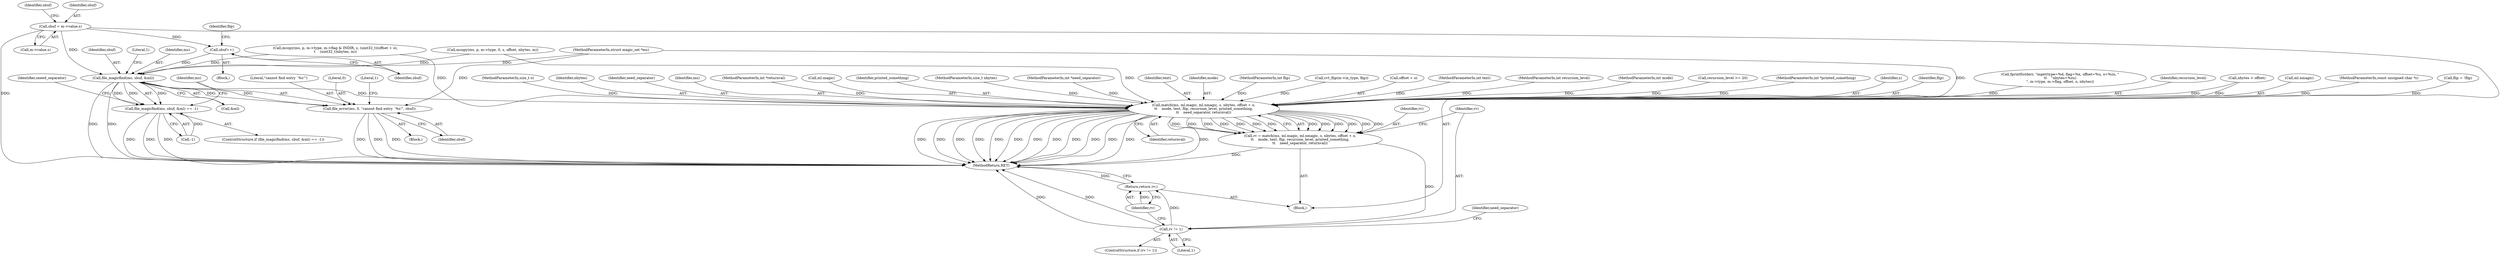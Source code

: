 digraph "0_file_4a284c89d6ef11aca34da65da7d673050a5ea320_4@pointer" {
"1001677" [label="(Call,sbuf++)"];
"1001664" [label="(Call,sbuf = m->value.s)"];
"1001685" [label="(Call,file_magicfind(ms, sbuf, &ml))"];
"1001684" [label="(Call,file_magicfind(ms, sbuf, &ml) == -1)"];
"1001693" [label="(Call,file_error(ms, 0, \"cannot find entry `%s'\", sbuf))"];
"1001717" [label="(Call,match(ms, ml.magic, ml.nmagic, s, nbytes, offset + o,\n\t\t    mode, text, flip, recursion_level, printed_something,\n\t\t    need_separator, returnval))"];
"1001715" [label="(Call,rv = match(ms, ml.magic, ml.nmagic, s, nbytes, offset + o,\n\t\t    mode, text, flip, recursion_level, printed_something,\n\t\t    need_separator, returnval))"];
"1001738" [label="(Call,rv != 1)"];
"1001745" [label="(Return,return rv;)"];
"1001687" [label="(Identifier,sbuf)"];
"1001731" [label="(Identifier,text)"];
"1001727" [label="(Call,offset + o)"];
"1001738" [label="(Call,rv != 1)"];
"1001737" [label="(ControlStructure,if (rv != 1))"];
"1001674" [label="(Identifier,sbuf)"];
"1001745" [label="(Return,return rv;)"];
"1001677" [label="(Call,sbuf++)"];
"1000110" [label="(MethodParameterIn,int text)"];
"1001717" [label="(Call,match(ms, ml.magic, ml.nmagic, s, nbytes, offset + o,\n\t\t    mode, text, flip, recursion_level, printed_something,\n\t\t    need_separator, returnval))"];
"1000112" [label="(MethodParameterIn,int recursion_level)"];
"1001702" [label="(Identifier,oneed_separator)"];
"1001690" [label="(Call,-1)"];
"1001715" [label="(Call,rv = match(ms, ml.magic, ml.nmagic, s, nbytes, offset + o,\n\t\t    mode, text, flip, recursion_level, printed_something,\n\t\t    need_separator, returnval))"];
"1000109" [label="(MethodParameterIn,int mode)"];
"1001688" [label="(Call,&ml)"];
"1001700" [label="(Literal,1)"];
"1001666" [label="(Call,m->value.s)"];
"1000139" [label="(Call,recursion_level >= 20)"];
"1000113" [label="(MethodParameterIn,int *printed_something)"];
"1001725" [label="(Identifier,s)"];
"1001664" [label="(Call,sbuf = m->value.s)"];
"1001691" [label="(Literal,1)"];
"1001732" [label="(Identifier,flip)"];
"1001777" [label="(MethodReturn,RET)"];
"1000152" [label="(Call,mcopy(ms, p, m->type, m->flag & INDIR, s, (uint32_t)(offset + o),\n\t    (uint32_t)nbytes, m))"];
"1001739" [label="(Identifier,rv)"];
"1001684" [label="(Call,file_magicfind(ms, sbuf, &ml) == -1)"];
"1001692" [label="(Block,)"];
"1000187" [label="(Call,fprintf(stderr, \"mget(type=%d, flag=%x, offset=%u, o=%zu, \"\n\t\t    \"nbytes=%zu)\n\", m->type, m->flag, offset, o, nbytes))"];
"1001746" [label="(Identifier,rv)"];
"1001733" [label="(Identifier,recursion_level)"];
"1001659" [label="(Call,nbytes < offset)"];
"1001722" [label="(Call,ml.nmagic)"];
"1000104" [label="(MethodParameterIn,const unsigned char *s)"];
"1001679" [label="(Call,flip = !flip)"];
"1001694" [label="(Identifier,ms)"];
"1000107" [label="(MethodParameterIn,size_t o)"];
"1001678" [label="(Identifier,sbuf)"];
"1001665" [label="(Identifier,sbuf)"];
"1001726" [label="(Identifier,nbytes)"];
"1001735" [label="(Identifier,need_separator)"];
"1001740" [label="(Literal,1)"];
"1001676" [label="(Block,)"];
"1001718" [label="(Identifier,ms)"];
"1000115" [label="(MethodParameterIn,int *returnval)"];
"1001693" [label="(Call,file_error(ms, 0, \"cannot find entry `%s'\", sbuf))"];
"1001685" [label="(Call,file_magicfind(ms, sbuf, &ml))"];
"1001743" [label="(Identifier,need_separator)"];
"1001683" [label="(ControlStructure,if (file_magicfind(ms, sbuf, &ml) == -1))"];
"1001736" [label="(Identifier,returnval)"];
"1001719" [label="(Call,ml.magic)"];
"1001734" [label="(Identifier,printed_something)"];
"1000106" [label="(MethodParameterIn,size_t nbytes)"];
"1000114" [label="(MethodParameterIn,int *need_separator)"];
"1001686" [label="(Identifier,ms)"];
"1001404" [label="(Call,mcopy(ms, p, m->type, 0, s, offset, nbytes, m))"];
"1001697" [label="(Identifier,sbuf)"];
"1001680" [label="(Identifier,flip)"];
"1000103" [label="(MethodParameterIn,struct magic_set *ms)"];
"1001716" [label="(Identifier,rv)"];
"1001696" [label="(Literal,\"cannot find entry `%s'\")"];
"1001730" [label="(Identifier,mode)"];
"1000111" [label="(MethodParameterIn,int flip)"];
"1000418" [label="(Call,cvt_flip(m->in_type, flip))"];
"1001449" [label="(Block,)"];
"1001695" [label="(Literal,0)"];
"1001677" -> "1001676"  [label="AST: "];
"1001677" -> "1001678"  [label="CFG: "];
"1001678" -> "1001677"  [label="AST: "];
"1001680" -> "1001677"  [label="CFG: "];
"1001664" -> "1001677"  [label="DDG: "];
"1001677" -> "1001685"  [label="DDG: "];
"1001664" -> "1001449"  [label="AST: "];
"1001664" -> "1001666"  [label="CFG: "];
"1001665" -> "1001664"  [label="AST: "];
"1001666" -> "1001664"  [label="AST: "];
"1001674" -> "1001664"  [label="CFG: "];
"1001664" -> "1001777"  [label="DDG: "];
"1001664" -> "1001685"  [label="DDG: "];
"1001685" -> "1001684"  [label="AST: "];
"1001685" -> "1001688"  [label="CFG: "];
"1001686" -> "1001685"  [label="AST: "];
"1001687" -> "1001685"  [label="AST: "];
"1001688" -> "1001685"  [label="AST: "];
"1001691" -> "1001685"  [label="CFG: "];
"1001685" -> "1001777"  [label="DDG: "];
"1001685" -> "1001777"  [label="DDG: "];
"1001685" -> "1001684"  [label="DDG: "];
"1001685" -> "1001684"  [label="DDG: "];
"1001685" -> "1001684"  [label="DDG: "];
"1001404" -> "1001685"  [label="DDG: "];
"1000152" -> "1001685"  [label="DDG: "];
"1000103" -> "1001685"  [label="DDG: "];
"1001685" -> "1001693"  [label="DDG: "];
"1001685" -> "1001693"  [label="DDG: "];
"1001685" -> "1001717"  [label="DDG: "];
"1001684" -> "1001683"  [label="AST: "];
"1001684" -> "1001690"  [label="CFG: "];
"1001690" -> "1001684"  [label="AST: "];
"1001694" -> "1001684"  [label="CFG: "];
"1001702" -> "1001684"  [label="CFG: "];
"1001684" -> "1001777"  [label="DDG: "];
"1001684" -> "1001777"  [label="DDG: "];
"1001684" -> "1001777"  [label="DDG: "];
"1001690" -> "1001684"  [label="DDG: "];
"1001693" -> "1001692"  [label="AST: "];
"1001693" -> "1001697"  [label="CFG: "];
"1001694" -> "1001693"  [label="AST: "];
"1001695" -> "1001693"  [label="AST: "];
"1001696" -> "1001693"  [label="AST: "];
"1001697" -> "1001693"  [label="AST: "];
"1001700" -> "1001693"  [label="CFG: "];
"1001693" -> "1001777"  [label="DDG: "];
"1001693" -> "1001777"  [label="DDG: "];
"1001693" -> "1001777"  [label="DDG: "];
"1000103" -> "1001693"  [label="DDG: "];
"1001717" -> "1001715"  [label="AST: "];
"1001717" -> "1001736"  [label="CFG: "];
"1001718" -> "1001717"  [label="AST: "];
"1001719" -> "1001717"  [label="AST: "];
"1001722" -> "1001717"  [label="AST: "];
"1001725" -> "1001717"  [label="AST: "];
"1001726" -> "1001717"  [label="AST: "];
"1001727" -> "1001717"  [label="AST: "];
"1001730" -> "1001717"  [label="AST: "];
"1001731" -> "1001717"  [label="AST: "];
"1001732" -> "1001717"  [label="AST: "];
"1001733" -> "1001717"  [label="AST: "];
"1001734" -> "1001717"  [label="AST: "];
"1001735" -> "1001717"  [label="AST: "];
"1001736" -> "1001717"  [label="AST: "];
"1001715" -> "1001717"  [label="CFG: "];
"1001717" -> "1001777"  [label="DDG: "];
"1001717" -> "1001777"  [label="DDG: "];
"1001717" -> "1001777"  [label="DDG: "];
"1001717" -> "1001777"  [label="DDG: "];
"1001717" -> "1001777"  [label="DDG: "];
"1001717" -> "1001777"  [label="DDG: "];
"1001717" -> "1001777"  [label="DDG: "];
"1001717" -> "1001777"  [label="DDG: "];
"1001717" -> "1001777"  [label="DDG: "];
"1001717" -> "1001777"  [label="DDG: "];
"1001717" -> "1001777"  [label="DDG: "];
"1001717" -> "1001777"  [label="DDG: "];
"1001717" -> "1001777"  [label="DDG: "];
"1001717" -> "1001715"  [label="DDG: "];
"1001717" -> "1001715"  [label="DDG: "];
"1001717" -> "1001715"  [label="DDG: "];
"1001717" -> "1001715"  [label="DDG: "];
"1001717" -> "1001715"  [label="DDG: "];
"1001717" -> "1001715"  [label="DDG: "];
"1001717" -> "1001715"  [label="DDG: "];
"1001717" -> "1001715"  [label="DDG: "];
"1001717" -> "1001715"  [label="DDG: "];
"1001717" -> "1001715"  [label="DDG: "];
"1001717" -> "1001715"  [label="DDG: "];
"1001717" -> "1001715"  [label="DDG: "];
"1001717" -> "1001715"  [label="DDG: "];
"1000103" -> "1001717"  [label="DDG: "];
"1001404" -> "1001717"  [label="DDG: "];
"1000152" -> "1001717"  [label="DDG: "];
"1000104" -> "1001717"  [label="DDG: "];
"1001659" -> "1001717"  [label="DDG: "];
"1001659" -> "1001717"  [label="DDG: "];
"1000106" -> "1001717"  [label="DDG: "];
"1000187" -> "1001717"  [label="DDG: "];
"1000107" -> "1001717"  [label="DDG: "];
"1000109" -> "1001717"  [label="DDG: "];
"1000110" -> "1001717"  [label="DDG: "];
"1001679" -> "1001717"  [label="DDG: "];
"1000418" -> "1001717"  [label="DDG: "];
"1000111" -> "1001717"  [label="DDG: "];
"1000139" -> "1001717"  [label="DDG: "];
"1000112" -> "1001717"  [label="DDG: "];
"1000113" -> "1001717"  [label="DDG: "];
"1000114" -> "1001717"  [label="DDG: "];
"1000115" -> "1001717"  [label="DDG: "];
"1001715" -> "1001449"  [label="AST: "];
"1001716" -> "1001715"  [label="AST: "];
"1001739" -> "1001715"  [label="CFG: "];
"1001715" -> "1001777"  [label="DDG: "];
"1001715" -> "1001738"  [label="DDG: "];
"1001738" -> "1001737"  [label="AST: "];
"1001738" -> "1001740"  [label="CFG: "];
"1001739" -> "1001738"  [label="AST: "];
"1001740" -> "1001738"  [label="AST: "];
"1001743" -> "1001738"  [label="CFG: "];
"1001746" -> "1001738"  [label="CFG: "];
"1001738" -> "1001777"  [label="DDG: "];
"1001738" -> "1001777"  [label="DDG: "];
"1001738" -> "1001745"  [label="DDG: "];
"1001745" -> "1001449"  [label="AST: "];
"1001745" -> "1001746"  [label="CFG: "];
"1001746" -> "1001745"  [label="AST: "];
"1001777" -> "1001745"  [label="CFG: "];
"1001745" -> "1001777"  [label="DDG: "];
"1001746" -> "1001745"  [label="DDG: "];
}
